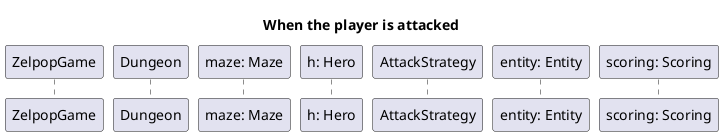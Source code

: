 @startuml

title When the player is attacked
autonumber

participant ZelpopGame as z
participant Dungeon as d
participant "maze: Maze" as m
participant "h: Hero" as h
participant AttackStrategy as as
participant "entity: Entity" as e
participant "scoring: Scoring" as s



@enduml